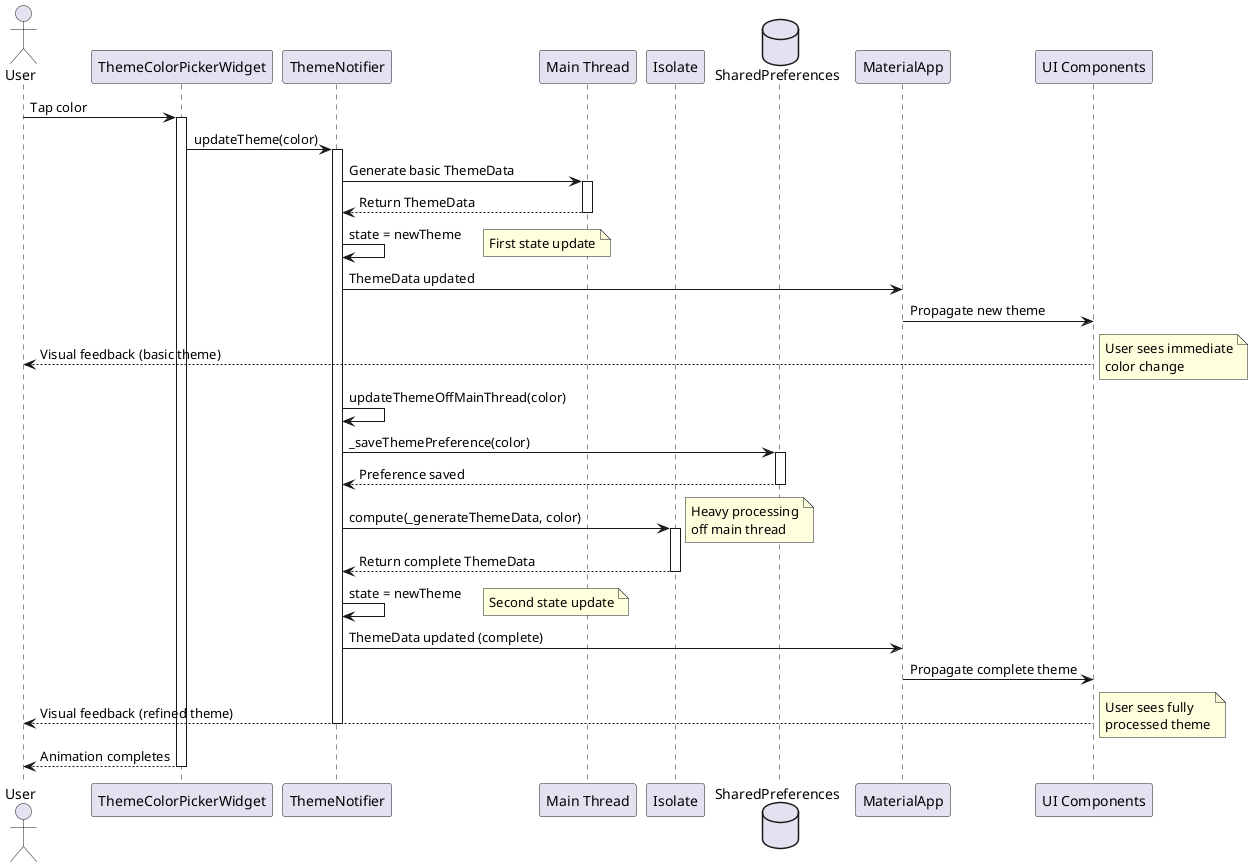 @startuml Theme Generation Sequence

actor User
participant "ThemeColorPickerWidget" as Widget
participant "ThemeNotifier" as Notifier
participant "Main Thread" as MainThread
participant "Isolate" as Isolate
database "SharedPreferences" as Prefs
participant "MaterialApp" as App
participant "UI Components" as UI

User -> Widget: Tap color
activate Widget
Widget -> Notifier: updateTheme(color)
activate Notifier

' Immediate update on main thread
Notifier -> MainThread: Generate basic ThemeData
activate MainThread
MainThread --> Notifier: Return ThemeData
deactivate MainThread
Notifier -> Notifier: state = newTheme
note right: First state update

' Theme propagation to UI (immediate)
Notifier -> App: ThemeData updated
App -> UI: Propagate new theme
UI --> User: Visual feedback (basic theme)
note right: User sees immediate\ncolor change

' Background processing
Notifier -> Notifier: updateThemeOffMainThread(color)
Notifier -> Prefs: _saveThemePreference(color)
activate Prefs
Prefs --> Notifier: Preference saved
deactivate Prefs

Notifier -> Isolate: compute(_generateThemeData, color)
activate Isolate
note right: Heavy processing\noff main thread
Isolate --> Notifier: Return complete ThemeData
deactivate Isolate

Notifier -> Notifier: state = newTheme
note right: Second state update

' Theme propagation to UI (complete)
Notifier -> App: ThemeData updated (complete)
App -> UI: Propagate complete theme
UI --> User: Visual feedback (refined theme)
note right: User sees fully\nprocessed theme

deactivate Notifier
Widget --> User: Animation completes
deactivate Widget

@enduml